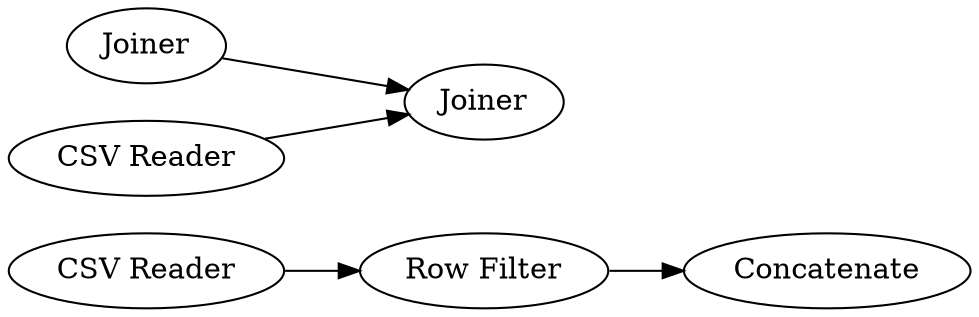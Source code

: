digraph {
	2 -> 8
	5 -> 6
	4 -> 6
	8 -> 9
	5 [label=Joiner]
	9 [label=Concatenate]
	4 [label="CSV Reader"]
	6 [label=Joiner]
	8 [label="Row Filter"]
	2 [label="CSV Reader"]
	rankdir=LR
}
